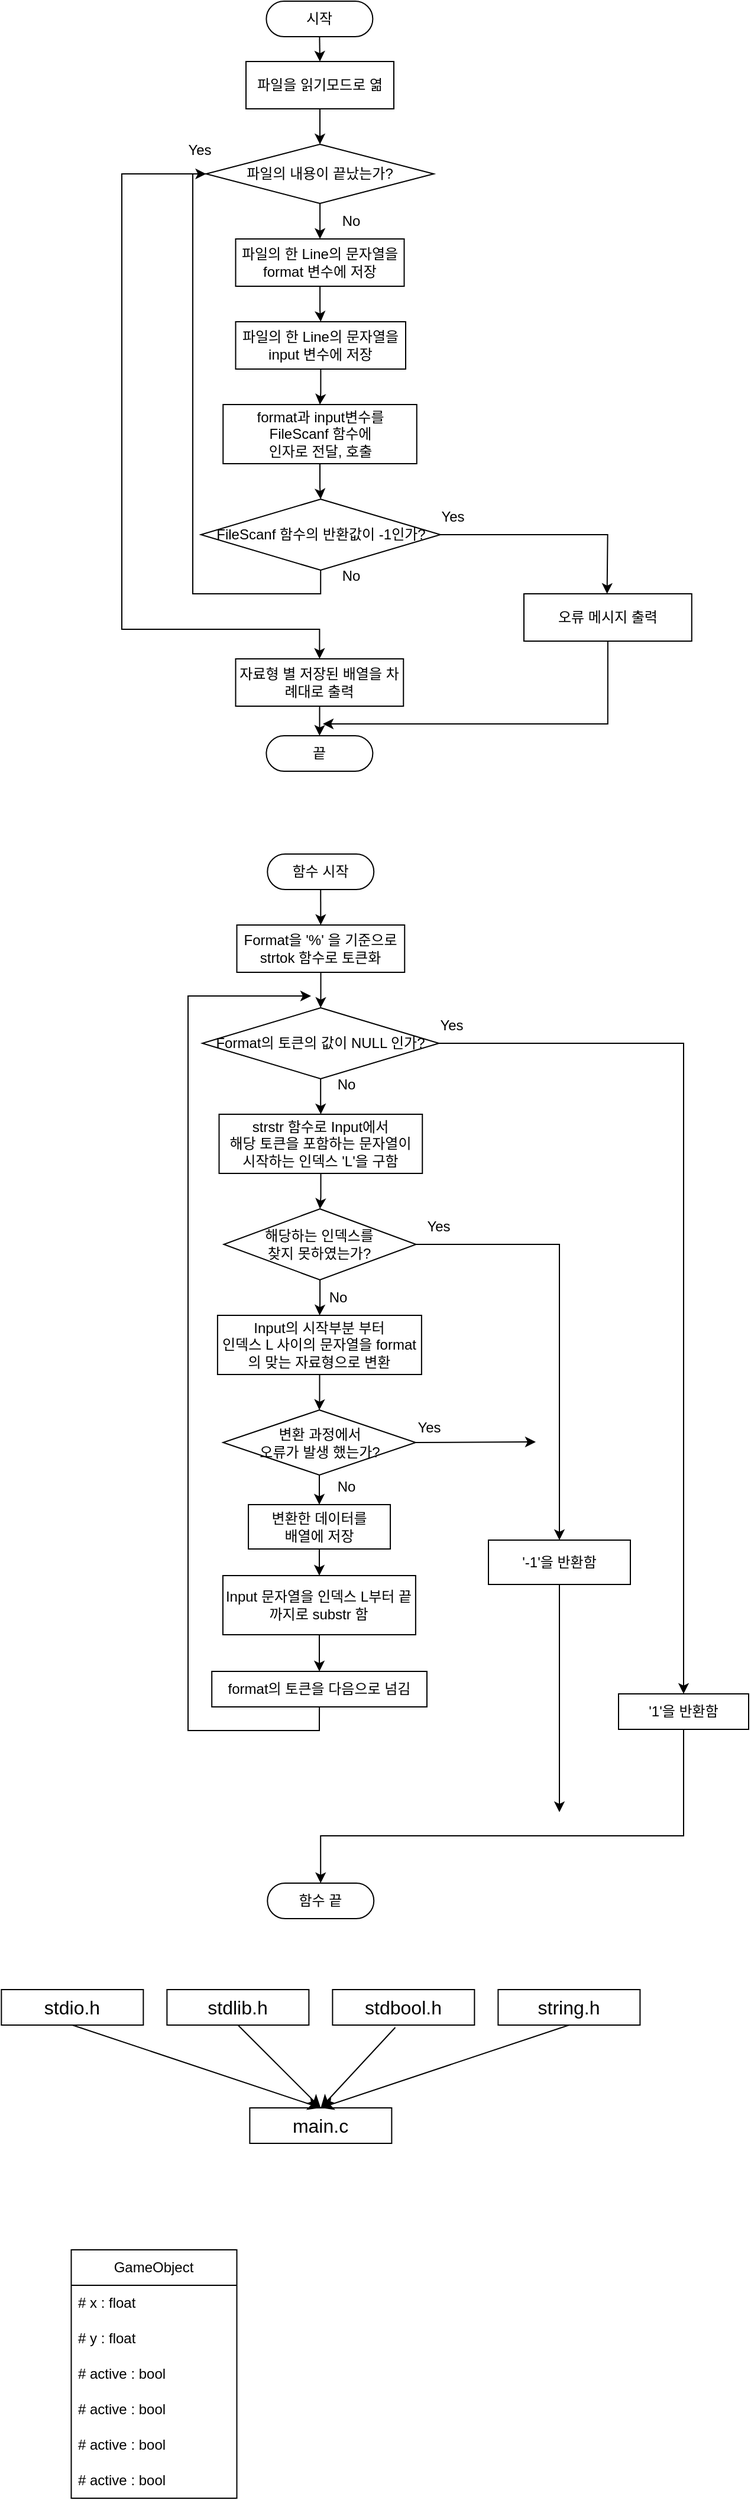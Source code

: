 <mxfile version="21.3.3" type="device">
  <diagram id="C5RBs43oDa-KdzZeNtuy" name="Page-1">
    <mxGraphModel dx="574" dy="306" grid="1" gridSize="10" guides="1" tooltips="1" connect="1" arrows="1" fold="1" page="1" pageScale="1" pageWidth="827" pageHeight="1169" math="0" shadow="0">
      <root>
        <mxCell id="WIyWlLk6GJQsqaUBKTNV-0" />
        <mxCell id="WIyWlLk6GJQsqaUBKTNV-1" parent="WIyWlLk6GJQsqaUBKTNV-0" />
        <mxCell id="uRpZ4N_YhJBuHk_LHMeu-0" value="main.c" style="rounded=0;whiteSpace=wrap;html=1;fontSize=16;" parent="WIyWlLk6GJQsqaUBKTNV-1" vertex="1">
          <mxGeometry x="328.19" y="1810" width="120" height="30" as="geometry" />
        </mxCell>
        <mxCell id="uRpZ4N_YhJBuHk_LHMeu-2" value="stdio.h" style="rounded=0;whiteSpace=wrap;html=1;fontSize=16;" parent="WIyWlLk6GJQsqaUBKTNV-1" vertex="1">
          <mxGeometry x="118.19" y="1710" width="120" height="30" as="geometry" />
        </mxCell>
        <mxCell id="uRpZ4N_YhJBuHk_LHMeu-3" value="stdlib.h" style="rounded=0;whiteSpace=wrap;html=1;fontSize=16;" parent="WIyWlLk6GJQsqaUBKTNV-1" vertex="1">
          <mxGeometry x="258.19" y="1710" width="120" height="30" as="geometry" />
        </mxCell>
        <mxCell id="uRpZ4N_YhJBuHk_LHMeu-4" value="stdbool.h" style="rounded=0;whiteSpace=wrap;html=1;fontSize=16;" parent="WIyWlLk6GJQsqaUBKTNV-1" vertex="1">
          <mxGeometry x="398.19" y="1710" width="120" height="30" as="geometry" />
        </mxCell>
        <mxCell id="uRpZ4N_YhJBuHk_LHMeu-5" value="string.h" style="rounded=0;whiteSpace=wrap;html=1;fontSize=16;" parent="WIyWlLk6GJQsqaUBKTNV-1" vertex="1">
          <mxGeometry x="538.19" y="1710" width="120" height="30" as="geometry" />
        </mxCell>
        <mxCell id="uRpZ4N_YhJBuHk_LHMeu-6" value="" style="endArrow=classic;html=1;rounded=0;fontSize=12;startSize=8;endSize=8;curved=1;exitX=0.5;exitY=1;exitDx=0;exitDy=0;entryX=0.5;entryY=0;entryDx=0;entryDy=0;" parent="WIyWlLk6GJQsqaUBKTNV-1" source="uRpZ4N_YhJBuHk_LHMeu-2" target="uRpZ4N_YhJBuHk_LHMeu-0" edge="1">
          <mxGeometry width="50" height="50" relative="1" as="geometry">
            <mxPoint x="348.19" y="1790" as="sourcePoint" />
            <mxPoint x="398.19" y="1740" as="targetPoint" />
          </mxGeometry>
        </mxCell>
        <mxCell id="uRpZ4N_YhJBuHk_LHMeu-7" value="" style="endArrow=classic;html=1;rounded=0;fontSize=12;startSize=8;endSize=8;curved=1;exitX=0.5;exitY=1;exitDx=0;exitDy=0;entryX=0.5;entryY=0;entryDx=0;entryDy=0;" parent="WIyWlLk6GJQsqaUBKTNV-1" source="uRpZ4N_YhJBuHk_LHMeu-3" target="uRpZ4N_YhJBuHk_LHMeu-0" edge="1">
          <mxGeometry width="50" height="50" relative="1" as="geometry">
            <mxPoint x="188.19" y="1750" as="sourcePoint" />
            <mxPoint x="398.19" y="1820" as="targetPoint" />
          </mxGeometry>
        </mxCell>
        <mxCell id="uRpZ4N_YhJBuHk_LHMeu-8" value="" style="endArrow=classic;html=1;rounded=0;fontSize=12;startSize=8;endSize=8;curved=1;exitX=0.442;exitY=1.067;exitDx=0;exitDy=0;entryX=0.5;entryY=0;entryDx=0;entryDy=0;exitPerimeter=0;" parent="WIyWlLk6GJQsqaUBKTNV-1" source="uRpZ4N_YhJBuHk_LHMeu-4" target="uRpZ4N_YhJBuHk_LHMeu-0" edge="1">
          <mxGeometry width="50" height="50" relative="1" as="geometry">
            <mxPoint x="328.19" y="1750" as="sourcePoint" />
            <mxPoint x="398.19" y="1820" as="targetPoint" />
          </mxGeometry>
        </mxCell>
        <mxCell id="uRpZ4N_YhJBuHk_LHMeu-9" value="" style="endArrow=classic;html=1;rounded=0;fontSize=12;startSize=8;endSize=8;curved=1;exitX=0.5;exitY=1;exitDx=0;exitDy=0;entryX=0.5;entryY=0;entryDx=0;entryDy=0;" parent="WIyWlLk6GJQsqaUBKTNV-1" source="uRpZ4N_YhJBuHk_LHMeu-5" target="uRpZ4N_YhJBuHk_LHMeu-0" edge="1">
          <mxGeometry width="50" height="50" relative="1" as="geometry">
            <mxPoint x="461.19" y="1752" as="sourcePoint" />
            <mxPoint x="398.19" y="1820" as="targetPoint" />
          </mxGeometry>
        </mxCell>
        <mxCell id="vxgUtNimUEVZdIT312kN-25" style="edgeStyle=orthogonalEdgeStyle;rounded=0;orthogonalLoop=1;jettySize=auto;html=1;exitX=0.5;exitY=1;exitDx=0;exitDy=0;entryX=0.5;entryY=0;entryDx=0;entryDy=0;" parent="WIyWlLk6GJQsqaUBKTNV-1" source="vxgUtNimUEVZdIT312kN-0" target="vxgUtNimUEVZdIT312kN-1" edge="1">
          <mxGeometry relative="1" as="geometry" />
        </mxCell>
        <mxCell id="vxgUtNimUEVZdIT312kN-0" value="시작" style="rounded=1;whiteSpace=wrap;html=1;arcSize=50;" parent="WIyWlLk6GJQsqaUBKTNV-1" vertex="1">
          <mxGeometry x="342.19" y="29" width="90" height="30" as="geometry" />
        </mxCell>
        <mxCell id="vxgUtNimUEVZdIT312kN-11" value="" style="edgeStyle=orthogonalEdgeStyle;rounded=0;orthogonalLoop=1;jettySize=auto;html=1;" parent="WIyWlLk6GJQsqaUBKTNV-1" source="vxgUtNimUEVZdIT312kN-1" target="vxgUtNimUEVZdIT312kN-10" edge="1">
          <mxGeometry relative="1" as="geometry" />
        </mxCell>
        <mxCell id="vxgUtNimUEVZdIT312kN-1" value="파일을 읽기모드로 엶" style="rounded=0;whiteSpace=wrap;html=1;" parent="WIyWlLk6GJQsqaUBKTNV-1" vertex="1">
          <mxGeometry x="325" y="80" width="125" height="40" as="geometry" />
        </mxCell>
        <mxCell id="vxgUtNimUEVZdIT312kN-13" value="" style="edgeStyle=orthogonalEdgeStyle;rounded=0;orthogonalLoop=1;jettySize=auto;html=1;" parent="WIyWlLk6GJQsqaUBKTNV-1" source="vxgUtNimUEVZdIT312kN-10" target="vxgUtNimUEVZdIT312kN-12" edge="1">
          <mxGeometry relative="1" as="geometry" />
        </mxCell>
        <mxCell id="vxgUtNimUEVZdIT312kN-28" style="edgeStyle=orthogonalEdgeStyle;rounded=0;orthogonalLoop=1;jettySize=auto;html=1;exitX=0;exitY=0.5;exitDx=0;exitDy=0;entryX=0.5;entryY=0;entryDx=0;entryDy=0;" parent="WIyWlLk6GJQsqaUBKTNV-1" source="vxgUtNimUEVZdIT312kN-10" target="vxgUtNimUEVZdIT312kN-20" edge="1">
          <mxGeometry relative="1" as="geometry">
            <mxPoint x="388" y="530" as="targetPoint" />
            <Array as="points">
              <mxPoint x="220" y="175" />
              <mxPoint x="220" y="560" />
              <mxPoint x="387" y="560" />
            </Array>
          </mxGeometry>
        </mxCell>
        <mxCell id="vxgUtNimUEVZdIT312kN-10" value="파일의 내용이 끝났는가?" style="rhombus;whiteSpace=wrap;html=1;rounded=0;" parent="WIyWlLk6GJQsqaUBKTNV-1" vertex="1">
          <mxGeometry x="291.25" y="150" width="192.5" height="50" as="geometry" />
        </mxCell>
        <mxCell id="vxgUtNimUEVZdIT312kN-15" value="" style="edgeStyle=orthogonalEdgeStyle;rounded=0;orthogonalLoop=1;jettySize=auto;html=1;" parent="WIyWlLk6GJQsqaUBKTNV-1" source="vxgUtNimUEVZdIT312kN-12" target="vxgUtNimUEVZdIT312kN-14" edge="1">
          <mxGeometry relative="1" as="geometry" />
        </mxCell>
        <mxCell id="vxgUtNimUEVZdIT312kN-12" value="파일의 한 Line의 문자열을 format 변수에 저장" style="whiteSpace=wrap;html=1;rounded=0;" parent="WIyWlLk6GJQsqaUBKTNV-1" vertex="1">
          <mxGeometry x="316.25" y="230" width="142.5" height="40" as="geometry" />
        </mxCell>
        <mxCell id="vxgUtNimUEVZdIT312kN-17" value="" style="edgeStyle=orthogonalEdgeStyle;rounded=0;orthogonalLoop=1;jettySize=auto;html=1;" parent="WIyWlLk6GJQsqaUBKTNV-1" source="vxgUtNimUEVZdIT312kN-14" target="vxgUtNimUEVZdIT312kN-16" edge="1">
          <mxGeometry relative="1" as="geometry" />
        </mxCell>
        <mxCell id="vxgUtNimUEVZdIT312kN-14" value="파일의 한 Line의 문자열을 input 변수에 저장" style="whiteSpace=wrap;html=1;rounded=0;" parent="WIyWlLk6GJQsqaUBKTNV-1" vertex="1">
          <mxGeometry x="316.25" y="300" width="143.75" height="40" as="geometry" />
        </mxCell>
        <mxCell id="vxgUtNimUEVZdIT312kN-19" value="" style="edgeStyle=orthogonalEdgeStyle;rounded=0;orthogonalLoop=1;jettySize=auto;html=1;" parent="WIyWlLk6GJQsqaUBKTNV-1" source="vxgUtNimUEVZdIT312kN-16" target="vxgUtNimUEVZdIT312kN-18" edge="1">
          <mxGeometry relative="1" as="geometry" />
        </mxCell>
        <mxCell id="vxgUtNimUEVZdIT312kN-16" value="format과 input변수를&lt;br&gt;FileScanf 함수에&lt;br&gt;인자로 전달, 호출" style="whiteSpace=wrap;html=1;rounded=0;" parent="WIyWlLk6GJQsqaUBKTNV-1" vertex="1">
          <mxGeometry x="305.63" y="370" width="163.75" height="50" as="geometry" />
        </mxCell>
        <mxCell id="vxgUtNimUEVZdIT312kN-32" style="edgeStyle=orthogonalEdgeStyle;rounded=0;orthogonalLoop=1;jettySize=auto;html=1;exitX=1;exitY=0.5;exitDx=0;exitDy=0;" parent="WIyWlLk6GJQsqaUBKTNV-1" source="vxgUtNimUEVZdIT312kN-18" edge="1">
          <mxGeometry relative="1" as="geometry">
            <mxPoint x="630.3" y="530.015" as="targetPoint" />
          </mxGeometry>
        </mxCell>
        <mxCell id="vxgUtNimUEVZdIT312kN-37" style="edgeStyle=orthogonalEdgeStyle;rounded=0;orthogonalLoop=1;jettySize=auto;html=1;exitX=0.5;exitY=1;exitDx=0;exitDy=0;entryX=0;entryY=0.5;entryDx=0;entryDy=0;" parent="WIyWlLk6GJQsqaUBKTNV-1" source="vxgUtNimUEVZdIT312kN-18" target="vxgUtNimUEVZdIT312kN-10" edge="1">
          <mxGeometry relative="1" as="geometry">
            <mxPoint x="290" y="190" as="targetPoint" />
            <Array as="points">
              <mxPoint x="388" y="530" />
              <mxPoint x="280" y="530" />
              <mxPoint x="280" y="175" />
            </Array>
          </mxGeometry>
        </mxCell>
        <mxCell id="vxgUtNimUEVZdIT312kN-18" value="FileScanf 함수의 반환값이 -1인가?" style="rhombus;whiteSpace=wrap;html=1;rounded=0;" parent="WIyWlLk6GJQsqaUBKTNV-1" vertex="1">
          <mxGeometry x="286.87" y="450" width="202.5" height="60" as="geometry" />
        </mxCell>
        <mxCell id="vxgUtNimUEVZdIT312kN-24" value="" style="edgeStyle=orthogonalEdgeStyle;rounded=0;orthogonalLoop=1;jettySize=auto;html=1;entryX=0.5;entryY=0;entryDx=0;entryDy=0;" parent="WIyWlLk6GJQsqaUBKTNV-1" source="vxgUtNimUEVZdIT312kN-20" target="vxgUtNimUEVZdIT312kN-26" edge="1">
          <mxGeometry relative="1" as="geometry">
            <mxPoint x="387.2" y="695" as="targetPoint" />
          </mxGeometry>
        </mxCell>
        <mxCell id="vxgUtNimUEVZdIT312kN-20" value="자료형 별 저장된 배열을 차례대로 출력" style="whiteSpace=wrap;html=1;rounded=0;" parent="WIyWlLk6GJQsqaUBKTNV-1" vertex="1">
          <mxGeometry x="316.25" y="585" width="141.88" height="40" as="geometry" />
        </mxCell>
        <mxCell id="vxgUtNimUEVZdIT312kN-26" value="끝" style="rounded=1;whiteSpace=wrap;html=1;arcSize=50;" parent="WIyWlLk6GJQsqaUBKTNV-1" vertex="1">
          <mxGeometry x="342.19" y="650" width="90" height="30" as="geometry" />
        </mxCell>
        <mxCell id="vxgUtNimUEVZdIT312kN-29" value="Yes" style="text;html=1;strokeColor=none;fillColor=none;align=center;verticalAlign=middle;whiteSpace=wrap;rounded=0;" parent="WIyWlLk6GJQsqaUBKTNV-1" vertex="1">
          <mxGeometry x="256.25" y="140" width="60" height="30" as="geometry" />
        </mxCell>
        <mxCell id="vxgUtNimUEVZdIT312kN-30" value="No" style="text;html=1;strokeColor=none;fillColor=none;align=center;verticalAlign=middle;whiteSpace=wrap;rounded=0;" parent="WIyWlLk6GJQsqaUBKTNV-1" vertex="1">
          <mxGeometry x="384" y="200" width="60" height="30" as="geometry" />
        </mxCell>
        <mxCell id="vxgUtNimUEVZdIT312kN-35" style="edgeStyle=orthogonalEdgeStyle;rounded=0;orthogonalLoop=1;jettySize=auto;html=1;exitX=0.5;exitY=1;exitDx=0;exitDy=0;" parent="WIyWlLk6GJQsqaUBKTNV-1" source="vxgUtNimUEVZdIT312kN-33" edge="1">
          <mxGeometry relative="1" as="geometry">
            <mxPoint x="390" y="640" as="targetPoint" />
            <Array as="points">
              <mxPoint x="631" y="640" />
              <mxPoint x="390" y="640" />
            </Array>
          </mxGeometry>
        </mxCell>
        <mxCell id="vxgUtNimUEVZdIT312kN-33" value="오류 메시지 출력" style="whiteSpace=wrap;html=1;rounded=0;" parent="WIyWlLk6GJQsqaUBKTNV-1" vertex="1">
          <mxGeometry x="560" y="530" width="141.88" height="40" as="geometry" />
        </mxCell>
        <mxCell id="vxgUtNimUEVZdIT312kN-38" value="Yes" style="text;html=1;strokeColor=none;fillColor=none;align=center;verticalAlign=middle;whiteSpace=wrap;rounded=0;" parent="WIyWlLk6GJQsqaUBKTNV-1" vertex="1">
          <mxGeometry x="470" y="450" width="60" height="30" as="geometry" />
        </mxCell>
        <mxCell id="vxgUtNimUEVZdIT312kN-39" value="No" style="text;html=1;strokeColor=none;fillColor=none;align=center;verticalAlign=middle;whiteSpace=wrap;rounded=0;" parent="WIyWlLk6GJQsqaUBKTNV-1" vertex="1">
          <mxGeometry x="384" y="500" width="60" height="30" as="geometry" />
        </mxCell>
        <mxCell id="vxgUtNimUEVZdIT312kN-42" style="edgeStyle=orthogonalEdgeStyle;rounded=0;orthogonalLoop=1;jettySize=auto;html=1;exitX=0.5;exitY=1;exitDx=0;exitDy=0;entryX=0.5;entryY=0;entryDx=0;entryDy=0;" parent="WIyWlLk6GJQsqaUBKTNV-1" source="vxgUtNimUEVZdIT312kN-40" target="vxgUtNimUEVZdIT312kN-43" edge="1">
          <mxGeometry relative="1" as="geometry">
            <mxPoint x="388" y="805" as="targetPoint" />
          </mxGeometry>
        </mxCell>
        <mxCell id="vxgUtNimUEVZdIT312kN-40" value="함수 시작" style="rounded=1;whiteSpace=wrap;html=1;arcSize=50;" parent="WIyWlLk6GJQsqaUBKTNV-1" vertex="1">
          <mxGeometry x="343.12" y="750" width="90" height="30" as="geometry" />
        </mxCell>
        <mxCell id="vxgUtNimUEVZdIT312kN-45" value="" style="edgeStyle=orthogonalEdgeStyle;rounded=0;orthogonalLoop=1;jettySize=auto;html=1;" parent="WIyWlLk6GJQsqaUBKTNV-1" source="vxgUtNimUEVZdIT312kN-43" target="vxgUtNimUEVZdIT312kN-44" edge="1">
          <mxGeometry relative="1" as="geometry" />
        </mxCell>
        <mxCell id="vxgUtNimUEVZdIT312kN-43" value="Format을 &#39;%&#39; 을 기준으로 strtok 함수로 토큰화" style="whiteSpace=wrap;html=1;rounded=0;" parent="WIyWlLk6GJQsqaUBKTNV-1" vertex="1">
          <mxGeometry x="317.25" y="810" width="141.88" height="40" as="geometry" />
        </mxCell>
        <mxCell id="vxgUtNimUEVZdIT312kN-47" value="" style="edgeStyle=orthogonalEdgeStyle;rounded=0;orthogonalLoop=1;jettySize=auto;html=1;" parent="WIyWlLk6GJQsqaUBKTNV-1" source="vxgUtNimUEVZdIT312kN-44" target="vxgUtNimUEVZdIT312kN-46" edge="1">
          <mxGeometry relative="1" as="geometry" />
        </mxCell>
        <mxCell id="vxgUtNimUEVZdIT312kN-73" style="edgeStyle=orthogonalEdgeStyle;rounded=0;orthogonalLoop=1;jettySize=auto;html=1;exitX=1;exitY=0.5;exitDx=0;exitDy=0;entryX=0.5;entryY=0;entryDx=0;entryDy=0;" parent="WIyWlLk6GJQsqaUBKTNV-1" source="vxgUtNimUEVZdIT312kN-44" target="vxgUtNimUEVZdIT312kN-66" edge="1">
          <mxGeometry relative="1" as="geometry" />
        </mxCell>
        <mxCell id="vxgUtNimUEVZdIT312kN-44" value="Format의 토큰의 값이 NULL 인가?" style="rhombus;whiteSpace=wrap;html=1;rounded=0;" parent="WIyWlLk6GJQsqaUBKTNV-1" vertex="1">
          <mxGeometry x="288.12" y="880" width="200" height="60" as="geometry" />
        </mxCell>
        <mxCell id="vxgUtNimUEVZdIT312kN-49" value="" style="edgeStyle=orthogonalEdgeStyle;rounded=0;orthogonalLoop=1;jettySize=auto;html=1;" parent="WIyWlLk6GJQsqaUBKTNV-1" source="vxgUtNimUEVZdIT312kN-46" target="vxgUtNimUEVZdIT312kN-48" edge="1">
          <mxGeometry relative="1" as="geometry" />
        </mxCell>
        <mxCell id="vxgUtNimUEVZdIT312kN-46" value="strstr 함수로 Input에서&lt;br&gt;해당 토큰을 포함하는 문자열이&lt;br&gt;시작하는 인덱스 &#39;L&#39;을 구함" style="whiteSpace=wrap;html=1;rounded=0;" parent="WIyWlLk6GJQsqaUBKTNV-1" vertex="1">
          <mxGeometry x="302.25" y="970" width="171.88" height="50" as="geometry" />
        </mxCell>
        <mxCell id="vxgUtNimUEVZdIT312kN-51" value="" style="edgeStyle=orthogonalEdgeStyle;rounded=0;orthogonalLoop=1;jettySize=auto;html=1;" parent="WIyWlLk6GJQsqaUBKTNV-1" source="vxgUtNimUEVZdIT312kN-48" target="vxgUtNimUEVZdIT312kN-50" edge="1">
          <mxGeometry relative="1" as="geometry" />
        </mxCell>
        <mxCell id="vxgUtNimUEVZdIT312kN-70" style="edgeStyle=orthogonalEdgeStyle;rounded=0;orthogonalLoop=1;jettySize=auto;html=1;entryX=0.5;entryY=0;entryDx=0;entryDy=0;" parent="WIyWlLk6GJQsqaUBKTNV-1" source="vxgUtNimUEVZdIT312kN-48" target="vxgUtNimUEVZdIT312kN-69" edge="1">
          <mxGeometry relative="1" as="geometry" />
        </mxCell>
        <mxCell id="vxgUtNimUEVZdIT312kN-48" value="해당하는 인덱스를&lt;br&gt;찾지 못하였는가?" style="rhombus;whiteSpace=wrap;html=1;rounded=0;" parent="WIyWlLk6GJQsqaUBKTNV-1" vertex="1">
          <mxGeometry x="306.26" y="1050" width="162.49" height="60" as="geometry" />
        </mxCell>
        <mxCell id="vxgUtNimUEVZdIT312kN-53" value="" style="edgeStyle=orthogonalEdgeStyle;rounded=0;orthogonalLoop=1;jettySize=auto;html=1;" parent="WIyWlLk6GJQsqaUBKTNV-1" source="vxgUtNimUEVZdIT312kN-50" target="vxgUtNimUEVZdIT312kN-52" edge="1">
          <mxGeometry relative="1" as="geometry" />
        </mxCell>
        <mxCell id="vxgUtNimUEVZdIT312kN-50" value="Input의 시작부분 부터&lt;br&gt;인덱스 L 사이의 문자열을 format의 맞는 자료형으로 변환" style="whiteSpace=wrap;html=1;rounded=0;" parent="WIyWlLk6GJQsqaUBKTNV-1" vertex="1">
          <mxGeometry x="300.95" y="1140" width="172.49" height="50" as="geometry" />
        </mxCell>
        <mxCell id="vxgUtNimUEVZdIT312kN-55" value="" style="edgeStyle=orthogonalEdgeStyle;rounded=0;orthogonalLoop=1;jettySize=auto;html=1;" parent="WIyWlLk6GJQsqaUBKTNV-1" source="vxgUtNimUEVZdIT312kN-52" target="vxgUtNimUEVZdIT312kN-54" edge="1">
          <mxGeometry relative="1" as="geometry" />
        </mxCell>
        <mxCell id="vxgUtNimUEVZdIT312kN-77" style="edgeStyle=orthogonalEdgeStyle;rounded=0;orthogonalLoop=1;jettySize=auto;html=1;exitX=1;exitY=0.5;exitDx=0;exitDy=0;" parent="WIyWlLk6GJQsqaUBKTNV-1" source="vxgUtNimUEVZdIT312kN-52" edge="1">
          <mxGeometry relative="1" as="geometry">
            <mxPoint x="570" y="1247" as="targetPoint" />
          </mxGeometry>
        </mxCell>
        <mxCell id="vxgUtNimUEVZdIT312kN-52" value="변환 과정에서&lt;br&gt;오류가 발생 했는가?" style="rhombus;whiteSpace=wrap;html=1;rounded=0;" parent="WIyWlLk6GJQsqaUBKTNV-1" vertex="1">
          <mxGeometry x="305.63" y="1220" width="162.81" height="55" as="geometry" />
        </mxCell>
        <mxCell id="vxgUtNimUEVZdIT312kN-57" value="" style="edgeStyle=orthogonalEdgeStyle;rounded=0;orthogonalLoop=1;jettySize=auto;html=1;" parent="WIyWlLk6GJQsqaUBKTNV-1" source="vxgUtNimUEVZdIT312kN-54" target="vxgUtNimUEVZdIT312kN-56" edge="1">
          <mxGeometry relative="1" as="geometry" />
        </mxCell>
        <mxCell id="vxgUtNimUEVZdIT312kN-54" value="변환한 데이터를&lt;br&gt;배열에 저장" style="whiteSpace=wrap;html=1;rounded=0;" parent="WIyWlLk6GJQsqaUBKTNV-1" vertex="1">
          <mxGeometry x="327.03" y="1300" width="120" height="37.5" as="geometry" />
        </mxCell>
        <mxCell id="vxgUtNimUEVZdIT312kN-61" value="" style="edgeStyle=orthogonalEdgeStyle;rounded=0;orthogonalLoop=1;jettySize=auto;html=1;" parent="WIyWlLk6GJQsqaUBKTNV-1" source="vxgUtNimUEVZdIT312kN-56" target="vxgUtNimUEVZdIT312kN-60" edge="1">
          <mxGeometry relative="1" as="geometry" />
        </mxCell>
        <mxCell id="vxgUtNimUEVZdIT312kN-56" value="Input 문자열을 인덱스 L부터 끝까지로 substr 함" style="whiteSpace=wrap;html=1;rounded=0;" parent="WIyWlLk6GJQsqaUBKTNV-1" vertex="1">
          <mxGeometry x="305.47" y="1360" width="162.97" height="50" as="geometry" />
        </mxCell>
        <mxCell id="vxgUtNimUEVZdIT312kN-63" style="edgeStyle=orthogonalEdgeStyle;rounded=0;orthogonalLoop=1;jettySize=auto;html=1;exitX=0.5;exitY=1;exitDx=0;exitDy=0;" parent="WIyWlLk6GJQsqaUBKTNV-1" source="vxgUtNimUEVZdIT312kN-60" edge="1">
          <mxGeometry relative="1" as="geometry">
            <mxPoint x="380" y="870" as="targetPoint" />
            <Array as="points">
              <mxPoint x="387" y="1491" />
              <mxPoint x="276" y="1491" />
              <mxPoint x="276" y="870" />
              <mxPoint x="380" y="870" />
            </Array>
          </mxGeometry>
        </mxCell>
        <mxCell id="vxgUtNimUEVZdIT312kN-60" value="format의 토큰을 다음으로 넘김" style="whiteSpace=wrap;html=1;rounded=0;" parent="WIyWlLk6GJQsqaUBKTNV-1" vertex="1">
          <mxGeometry x="296.1" y="1441" width="181.88" height="30" as="geometry" />
        </mxCell>
        <mxCell id="vxgUtNimUEVZdIT312kN-68" style="edgeStyle=orthogonalEdgeStyle;rounded=0;orthogonalLoop=1;jettySize=auto;html=1;exitX=0.5;exitY=1;exitDx=0;exitDy=0;entryX=0.5;entryY=0;entryDx=0;entryDy=0;" parent="WIyWlLk6GJQsqaUBKTNV-1" source="vxgUtNimUEVZdIT312kN-66" target="vxgUtNimUEVZdIT312kN-67" edge="1">
          <mxGeometry relative="1" as="geometry">
            <Array as="points">
              <mxPoint x="695" y="1580" />
              <mxPoint x="388" y="1580" />
            </Array>
          </mxGeometry>
        </mxCell>
        <mxCell id="vxgUtNimUEVZdIT312kN-66" value="&#39;1&#39;을 반환함" style="whiteSpace=wrap;html=1;rounded=0;" parent="WIyWlLk6GJQsqaUBKTNV-1" vertex="1">
          <mxGeometry x="640" y="1460" width="110" height="30" as="geometry" />
        </mxCell>
        <mxCell id="vxgUtNimUEVZdIT312kN-67" value="함수 끝" style="rounded=1;whiteSpace=wrap;html=1;arcSize=50;" parent="WIyWlLk6GJQsqaUBKTNV-1" vertex="1">
          <mxGeometry x="343.12" y="1620" width="90" height="30" as="geometry" />
        </mxCell>
        <mxCell id="vxgUtNimUEVZdIT312kN-79" style="edgeStyle=orthogonalEdgeStyle;rounded=0;orthogonalLoop=1;jettySize=auto;html=1;exitX=0.5;exitY=1;exitDx=0;exitDy=0;" parent="WIyWlLk6GJQsqaUBKTNV-1" source="vxgUtNimUEVZdIT312kN-69" edge="1">
          <mxGeometry relative="1" as="geometry">
            <mxPoint x="590" y="1560" as="targetPoint" />
          </mxGeometry>
        </mxCell>
        <mxCell id="vxgUtNimUEVZdIT312kN-69" value="&#39;-1&#39;을 반환함" style="whiteSpace=wrap;html=1;rounded=0;" parent="WIyWlLk6GJQsqaUBKTNV-1" vertex="1">
          <mxGeometry x="530" y="1330" width="120" height="37.5" as="geometry" />
        </mxCell>
        <mxCell id="vxgUtNimUEVZdIT312kN-80" value="No" style="text;html=1;strokeColor=none;fillColor=none;align=center;verticalAlign=middle;whiteSpace=wrap;rounded=0;" parent="WIyWlLk6GJQsqaUBKTNV-1" vertex="1">
          <mxGeometry x="380" y="930" width="60" height="30" as="geometry" />
        </mxCell>
        <mxCell id="vxgUtNimUEVZdIT312kN-81" value="No" style="text;html=1;strokeColor=none;fillColor=none;align=center;verticalAlign=middle;whiteSpace=wrap;rounded=0;" parent="WIyWlLk6GJQsqaUBKTNV-1" vertex="1">
          <mxGeometry x="373.12" y="1110" width="60" height="30" as="geometry" />
        </mxCell>
        <mxCell id="vxgUtNimUEVZdIT312kN-82" value="No" style="text;html=1;strokeColor=none;fillColor=none;align=center;verticalAlign=middle;whiteSpace=wrap;rounded=0;" parent="WIyWlLk6GJQsqaUBKTNV-1" vertex="1">
          <mxGeometry x="380" y="1270" width="60" height="30" as="geometry" />
        </mxCell>
        <mxCell id="vxgUtNimUEVZdIT312kN-83" value="Yes" style="text;html=1;strokeColor=none;fillColor=none;align=center;verticalAlign=middle;whiteSpace=wrap;rounded=0;" parent="WIyWlLk6GJQsqaUBKTNV-1" vertex="1">
          <mxGeometry x="469.38" y="880" width="60" height="30" as="geometry" />
        </mxCell>
        <mxCell id="vxgUtNimUEVZdIT312kN-84" value="Yes" style="text;html=1;strokeColor=none;fillColor=none;align=center;verticalAlign=middle;whiteSpace=wrap;rounded=0;" parent="WIyWlLk6GJQsqaUBKTNV-1" vertex="1">
          <mxGeometry x="458.13" y="1050" width="60" height="30" as="geometry" />
        </mxCell>
        <mxCell id="vxgUtNimUEVZdIT312kN-85" value="Yes" style="text;html=1;strokeColor=none;fillColor=none;align=center;verticalAlign=middle;whiteSpace=wrap;rounded=0;" parent="WIyWlLk6GJQsqaUBKTNV-1" vertex="1">
          <mxGeometry x="450" y="1220" width="60" height="30" as="geometry" />
        </mxCell>
        <mxCell id="x45hOa-pno9VaQYyR_EZ-0" value="GameObject" style="swimlane;fontStyle=0;childLayout=stackLayout;horizontal=1;startSize=30;horizontalStack=0;resizeParent=1;resizeParentMax=0;resizeLast=0;collapsible=1;marginBottom=0;whiteSpace=wrap;html=1;" vertex="1" parent="WIyWlLk6GJQsqaUBKTNV-1">
          <mxGeometry x="177.25" y="1930" width="140" height="210" as="geometry" />
        </mxCell>
        <mxCell id="x45hOa-pno9VaQYyR_EZ-1" value="# x : float" style="text;strokeColor=none;fillColor=none;align=left;verticalAlign=middle;spacingLeft=4;spacingRight=4;overflow=hidden;points=[[0,0.5],[1,0.5]];portConstraint=eastwest;rotatable=0;whiteSpace=wrap;html=1;" vertex="1" parent="x45hOa-pno9VaQYyR_EZ-0">
          <mxGeometry y="30" width="140" height="30" as="geometry" />
        </mxCell>
        <mxCell id="x45hOa-pno9VaQYyR_EZ-2" value="# y : float" style="text;strokeColor=none;fillColor=none;align=left;verticalAlign=middle;spacingLeft=4;spacingRight=4;overflow=hidden;points=[[0,0.5],[1,0.5]];portConstraint=eastwest;rotatable=0;whiteSpace=wrap;html=1;" vertex="1" parent="x45hOa-pno9VaQYyR_EZ-0">
          <mxGeometry y="60" width="140" height="30" as="geometry" />
        </mxCell>
        <mxCell id="x45hOa-pno9VaQYyR_EZ-3" value="# active : bool" style="text;strokeColor=none;fillColor=none;align=left;verticalAlign=middle;spacingLeft=4;spacingRight=4;overflow=hidden;points=[[0,0.5],[1,0.5]];portConstraint=eastwest;rotatable=0;whiteSpace=wrap;html=1;" vertex="1" parent="x45hOa-pno9VaQYyR_EZ-0">
          <mxGeometry y="90" width="140" height="30" as="geometry" />
        </mxCell>
        <mxCell id="x45hOa-pno9VaQYyR_EZ-16" value="# active : bool" style="text;strokeColor=none;fillColor=none;align=left;verticalAlign=middle;spacingLeft=4;spacingRight=4;overflow=hidden;points=[[0,0.5],[1,0.5]];portConstraint=eastwest;rotatable=0;whiteSpace=wrap;html=1;" vertex="1" parent="x45hOa-pno9VaQYyR_EZ-0">
          <mxGeometry y="120" width="140" height="30" as="geometry" />
        </mxCell>
        <mxCell id="x45hOa-pno9VaQYyR_EZ-4" value="# active : bool" style="text;strokeColor=none;fillColor=none;align=left;verticalAlign=middle;spacingLeft=4;spacingRight=4;overflow=hidden;points=[[0,0.5],[1,0.5]];portConstraint=eastwest;rotatable=0;whiteSpace=wrap;html=1;glass=0;" vertex="1" parent="x45hOa-pno9VaQYyR_EZ-0">
          <mxGeometry y="150" width="140" height="30" as="geometry" />
        </mxCell>
        <mxCell id="x45hOa-pno9VaQYyR_EZ-5" value="# active : bool" style="text;strokeColor=none;fillColor=none;align=left;verticalAlign=middle;spacingLeft=4;spacingRight=4;overflow=hidden;points=[[0,0.5],[1,0.5]];portConstraint=eastwest;rotatable=0;whiteSpace=wrap;html=1;" vertex="1" parent="x45hOa-pno9VaQYyR_EZ-0">
          <mxGeometry y="180" width="140" height="30" as="geometry" />
        </mxCell>
        <mxCell id="x45hOa-pno9VaQYyR_EZ-15" style="edgeStyle=orthogonalEdgeStyle;rounded=0;orthogonalLoop=1;jettySize=auto;html=1;exitX=1;exitY=0.5;exitDx=0;exitDy=0;" edge="1" parent="x45hOa-pno9VaQYyR_EZ-0" source="x45hOa-pno9VaQYyR_EZ-3" target="x45hOa-pno9VaQYyR_EZ-3">
          <mxGeometry relative="1" as="geometry" />
        </mxCell>
      </root>
    </mxGraphModel>
  </diagram>
</mxfile>
